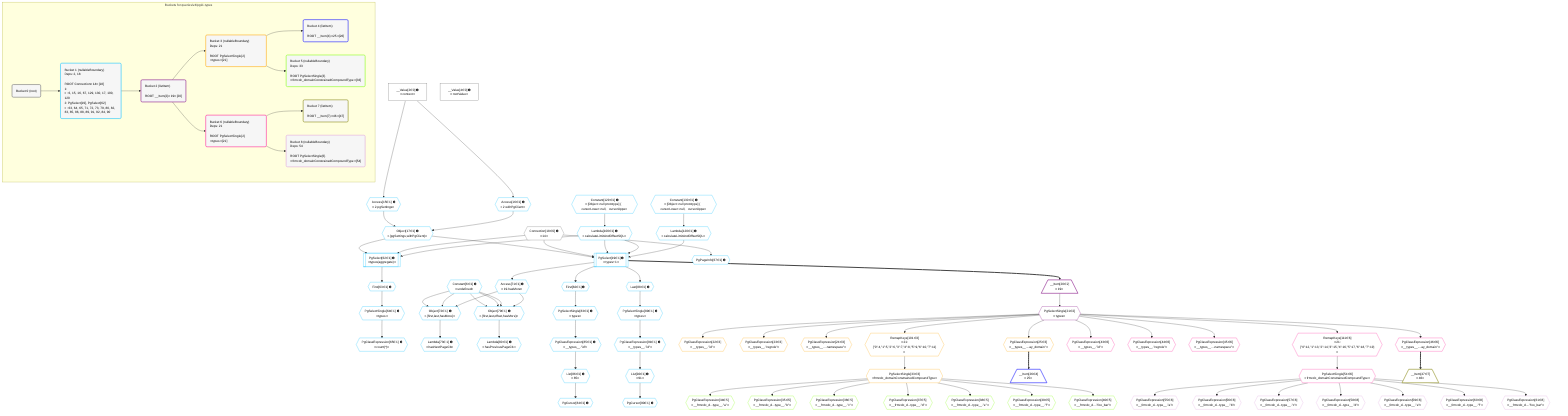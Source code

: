 %%{init: {'themeVariables': { 'fontSize': '12px'}}}%%
graph TD
    classDef path fill:#eee,stroke:#000,color:#000
    classDef plan fill:#fff,stroke-width:1px,color:#000
    classDef itemplan fill:#fff,stroke-width:2px,color:#000
    classDef unbatchedplan fill:#dff,stroke-width:1px,color:#000
    classDef sideeffectplan fill:#fcc,stroke-width:2px,color:#000
    classDef bucket fill:#f6f6f6,color:#000,stroke-width:2px,text-align:left


    %% plan dependencies
    __Value2["__Value[2∈0] ➊<br />ᐸcontextᐳ"]:::plan
    __Value4["__Value[4∈0] ➊<br />ᐸrootValueᐳ"]:::plan
    Connection18{{"Connection[18∈0] ➊<br />ᐸ14ᐳ"}}:::plan
    PgSelect19[["PgSelect[19∈1] ➊<br />ᐸtypes+1ᐳ"]]:::plan
    Object17{{"Object[17∈1] ➊<br />ᐸ{pgSettings,withPgClient}ᐳ"}}:::plan
    Lambda100{{"Lambda[100∈1] ➊<br />ᐸcalculateLimitAndOffsetSQLᐳ"}}:::plan
    Lambda120{{"Lambda[120∈1] ➊<br />ᐸcalculateLimitAndOffsetSQLᐳ"}}:::plan
    Object17 & Connection18 & Lambda100 & Lambda100 & Lambda120 --> PgSelect19
    Object79{{"Object[79∈1] ➊<br />ᐸ{first,last,offset,hasMore}ᐳ"}}:::plan
    Constant6{{"Constant[6∈1] ➊<br />ᐸundefinedᐳ"}}:::plan
    Access71{{"Access[71∈1] ➊<br />ᐸ19.hasMoreᐳ"}}:::plan
    Constant6 & Constant6 & Constant6 & Access71 --> Object79
    PgSelect62[["PgSelect[62∈1] ➊<br />ᐸtypes(aggregate)ᐳ"]]:::plan
    Object17 & Connection18 & Lambda100 --> PgSelect62
    Object72{{"Object[72∈1] ➊<br />ᐸ{first,last,hasMore}ᐳ"}}:::plan
    Constant6 & Constant6 & Access71 --> Object72
    Access15{{"Access[15∈1] ➊<br />ᐸ2.pgSettingsᐳ"}}:::plan
    Access16{{"Access[16∈1] ➊<br />ᐸ2.withPgClientᐳ"}}:::plan
    Access15 & Access16 --> Object17
    __Value2 --> Access15
    __Value2 --> Access16
    First63{{"First[63∈1] ➊"}}:::plan
    PgSelect62 --> First63
    PgSelectSingle64{{"PgSelectSingle[64∈1] ➊<br />ᐸtypesᐳ"}}:::plan
    First63 --> PgSelectSingle64
    PgClassExpression65{{"PgClassExpression[65∈1] ➊<br />ᐸcount(*)ᐳ"}}:::plan
    PgSelectSingle64 --> PgClassExpression65
    PgPageInfo67{{"PgPageInfo[67∈1] ➊"}}:::plan
    Connection18 --> PgPageInfo67
    PgSelect19 --> Access71
    Lambda73{{"Lambda[73∈1] ➊<br />ᐸhasNextPageCbᐳ"}}:::plan
    Object72 --> Lambda73
    Lambda80{{"Lambda[80∈1] ➊<br />ᐸhasPreviousPageCbᐳ"}}:::plan
    Object79 --> Lambda80
    First82{{"First[82∈1] ➊"}}:::plan
    PgSelect19 --> First82
    PgSelectSingle83{{"PgSelectSingle[83∈1] ➊<br />ᐸtypesᐳ"}}:::plan
    First82 --> PgSelectSingle83
    PgCursor84{{"PgCursor[84∈1] ➊"}}:::plan
    List86{{"List[86∈1] ➊<br />ᐸ85ᐳ"}}:::plan
    List86 --> PgCursor84
    PgClassExpression85{{"PgClassExpression[85∈1] ➊<br />ᐸ__types__.”id”ᐳ"}}:::plan
    PgSelectSingle83 --> PgClassExpression85
    PgClassExpression85 --> List86
    Last88{{"Last[88∈1] ➊"}}:::plan
    PgSelect19 --> Last88
    PgSelectSingle89{{"PgSelectSingle[89∈1] ➊<br />ᐸtypesᐳ"}}:::plan
    Last88 --> PgSelectSingle89
    PgCursor90{{"PgCursor[90∈1] ➊"}}:::plan
    List92{{"List[92∈1] ➊<br />ᐸ91ᐳ"}}:::plan
    List92 --> PgCursor90
    PgClassExpression91{{"PgClassExpression[91∈1] ➊<br />ᐸ__types__.”id”ᐳ"}}:::plan
    PgSelectSingle89 --> PgClassExpression91
    PgClassExpression91 --> List92
    Constant129{{"Constant[129∈1] ➊<br />ᐸ[Object: null prototype] {   cursorLower: null,   cursorUppeᐳ"}}:::plan
    Constant129 --> Lambda100
    Constant130{{"Constant[130∈1] ➊<br />ᐸ[Object: null prototype] {   cursorLower: null,   cursorUppeᐳ"}}:::plan
    Constant130 --> Lambda120
    __Item20[/"__Item[20∈2]<br />ᐸ19ᐳ"\]:::itemplan
    PgSelect19 ==> __Item20
    PgSelectSingle21{{"PgSelectSingle[21∈2]<br />ᐸtypesᐳ"}}:::plan
    __Item20 --> PgSelectSingle21
    PgClassExpression22{{"PgClassExpression[22∈3]<br />ᐸ__types__.”id”ᐳ"}}:::plan
    PgSelectSingle21 --> PgClassExpression22
    PgClassExpression23{{"PgClassExpression[23∈3]<br />ᐸ__types__.”regrole”ᐳ"}}:::plan
    PgSelectSingle21 --> PgClassExpression23
    PgClassExpression24{{"PgClassExpression[24∈3]<br />ᐸ__types__....namespace”ᐳ"}}:::plan
    PgSelectSingle21 --> PgClassExpression24
    PgClassExpression25{{"PgClassExpression[25∈3]<br />ᐸ__types__....ay_domain”ᐳ"}}:::plan
    PgSelectSingle21 --> PgClassExpression25
    PgSelectSingle33{{"PgSelectSingle[33∈3]<br />ᐸfrmcdc_domainConstrainedCompoundTypeᐳ"}}:::plan
    RemapKeys101{{"RemapKeys[101∈3]<br />ᐸ21:{”0”:4,”1”:5,”2”:6,”3”:7,”4”:8,”5”:9,”6”:10,”7”:11}ᐳ"}}:::plan
    RemapKeys101 --> PgSelectSingle33
    PgSelectSingle21 --> RemapKeys101
    __Item26[/"__Item[26∈4]<br />ᐸ25ᐳ"\]:::itemplan
    PgClassExpression25 ==> __Item26
    PgClassExpression34{{"PgClassExpression[34∈5]<br />ᐸ__frmcdc_d...type__.”a”ᐳ"}}:::plan
    PgSelectSingle33 --> PgClassExpression34
    PgClassExpression35{{"PgClassExpression[35∈5]<br />ᐸ__frmcdc_d...type__.”b”ᐳ"}}:::plan
    PgSelectSingle33 --> PgClassExpression35
    PgClassExpression36{{"PgClassExpression[36∈5]<br />ᐸ__frmcdc_d...type__.”c”ᐳ"}}:::plan
    PgSelectSingle33 --> PgClassExpression36
    PgClassExpression37{{"PgClassExpression[37∈5]<br />ᐸ__frmcdc_d...type__.”d”ᐳ"}}:::plan
    PgSelectSingle33 --> PgClassExpression37
    PgClassExpression38{{"PgClassExpression[38∈5]<br />ᐸ__frmcdc_d...type__.”e”ᐳ"}}:::plan
    PgSelectSingle33 --> PgClassExpression38
    PgClassExpression39{{"PgClassExpression[39∈5]<br />ᐸ__frmcdc_d...type__.”f”ᐳ"}}:::plan
    PgSelectSingle33 --> PgClassExpression39
    PgClassExpression40{{"PgClassExpression[40∈5]<br />ᐸ__frmcdc_d....”foo_bar”ᐳ"}}:::plan
    PgSelectSingle33 --> PgClassExpression40
    PgClassExpression43{{"PgClassExpression[43∈6]<br />ᐸ__types__.”id”ᐳ"}}:::plan
    PgSelectSingle21 --> PgClassExpression43
    PgClassExpression44{{"PgClassExpression[44∈6]<br />ᐸ__types__.”regrole”ᐳ"}}:::plan
    PgSelectSingle21 --> PgClassExpression44
    PgClassExpression45{{"PgClassExpression[45∈6]<br />ᐸ__types__....namespace”ᐳ"}}:::plan
    PgSelectSingle21 --> PgClassExpression45
    PgClassExpression46{{"PgClassExpression[46∈6]<br />ᐸ__types__....ay_domain”ᐳ"}}:::plan
    PgSelectSingle21 --> PgClassExpression46
    PgSelectSingle54{{"PgSelectSingle[54∈6]<br />ᐸfrmcdc_domainConstrainedCompoundTypeᐳ"}}:::plan
    RemapKeys111{{"RemapKeys[111∈6]<br />ᐸ21:{”0”:12,”1”:13,”2”:14,”3”:15,”4”:16,”5”:17,”6”:18,”7”:19}ᐳ"}}:::plan
    RemapKeys111 --> PgSelectSingle54
    PgSelectSingle21 --> RemapKeys111
    __Item47[/"__Item[47∈7]<br />ᐸ46ᐳ"\]:::itemplan
    PgClassExpression46 ==> __Item47
    PgClassExpression55{{"PgClassExpression[55∈8]<br />ᐸ__frmcdc_d...type__.”a”ᐳ"}}:::plan
    PgSelectSingle54 --> PgClassExpression55
    PgClassExpression56{{"PgClassExpression[56∈8]<br />ᐸ__frmcdc_d...type__.”b”ᐳ"}}:::plan
    PgSelectSingle54 --> PgClassExpression56
    PgClassExpression57{{"PgClassExpression[57∈8]<br />ᐸ__frmcdc_d...type__.”c”ᐳ"}}:::plan
    PgSelectSingle54 --> PgClassExpression57
    PgClassExpression58{{"PgClassExpression[58∈8]<br />ᐸ__frmcdc_d...type__.”d”ᐳ"}}:::plan
    PgSelectSingle54 --> PgClassExpression58
    PgClassExpression59{{"PgClassExpression[59∈8]<br />ᐸ__frmcdc_d...type__.”e”ᐳ"}}:::plan
    PgSelectSingle54 --> PgClassExpression59
    PgClassExpression60{{"PgClassExpression[60∈8]<br />ᐸ__frmcdc_d...type__.”f”ᐳ"}}:::plan
    PgSelectSingle54 --> PgClassExpression60
    PgClassExpression61{{"PgClassExpression[61∈8]<br />ᐸ__frmcdc_d....”foo_bar”ᐳ"}}:::plan
    PgSelectSingle54 --> PgClassExpression61

    %% define steps

    subgraph "Buckets for queries/v4/pg11.types"
    Bucket0("Bucket 0 (root)"):::bucket
    classDef bucket0 stroke:#696969
    class Bucket0,__Value2,__Value4,Connection18 bucket0
    Bucket1("Bucket 1 (nullableBoundary)<br />Deps: 2, 18<br /><br />ROOT Connectionᐸ14ᐳ[18]<br />1: <br />ᐳ: 6, 15, 16, 67, 129, 130, 17, 100, 120<br />2: PgSelect[19], PgSelect[62]<br />ᐳ: 63, 64, 65, 71, 72, 73, 79, 80, 82, 83, 85, 86, 88, 89, 91, 92, 84, 90"):::bucket
    classDef bucket1 stroke:#00bfff
    class Bucket1,Constant6,Access15,Access16,Object17,PgSelect19,PgSelect62,First63,PgSelectSingle64,PgClassExpression65,PgPageInfo67,Access71,Object72,Lambda73,Object79,Lambda80,First82,PgSelectSingle83,PgCursor84,PgClassExpression85,List86,Last88,PgSelectSingle89,PgCursor90,PgClassExpression91,List92,Lambda100,Lambda120,Constant129,Constant130 bucket1
    Bucket2("Bucket 2 (listItem)<br /><br />ROOT __Item{2}ᐸ19ᐳ[20]"):::bucket
    classDef bucket2 stroke:#7f007f
    class Bucket2,__Item20,PgSelectSingle21 bucket2
    Bucket3("Bucket 3 (nullableBoundary)<br />Deps: 21<br /><br />ROOT PgSelectSingle{2}ᐸtypesᐳ[21]"):::bucket
    classDef bucket3 stroke:#ffa500
    class Bucket3,PgClassExpression22,PgClassExpression23,PgClassExpression24,PgClassExpression25,PgSelectSingle33,RemapKeys101 bucket3
    Bucket4("Bucket 4 (listItem)<br /><br />ROOT __Item{4}ᐸ25ᐳ[26]"):::bucket
    classDef bucket4 stroke:#0000ff
    class Bucket4,__Item26 bucket4
    Bucket5("Bucket 5 (nullableBoundary)<br />Deps: 33<br /><br />ROOT PgSelectSingle{3}ᐸfrmcdc_domainConstrainedCompoundTypeᐳ[33]"):::bucket
    classDef bucket5 stroke:#7fff00
    class Bucket5,PgClassExpression34,PgClassExpression35,PgClassExpression36,PgClassExpression37,PgClassExpression38,PgClassExpression39,PgClassExpression40 bucket5
    Bucket6("Bucket 6 (nullableBoundary)<br />Deps: 21<br /><br />ROOT PgSelectSingle{2}ᐸtypesᐳ[21]"):::bucket
    classDef bucket6 stroke:#ff1493
    class Bucket6,PgClassExpression43,PgClassExpression44,PgClassExpression45,PgClassExpression46,PgSelectSingle54,RemapKeys111 bucket6
    Bucket7("Bucket 7 (listItem)<br /><br />ROOT __Item{7}ᐸ46ᐳ[47]"):::bucket
    classDef bucket7 stroke:#808000
    class Bucket7,__Item47 bucket7
    Bucket8("Bucket 8 (nullableBoundary)<br />Deps: 54<br /><br />ROOT PgSelectSingle{6}ᐸfrmcdc_domainConstrainedCompoundTypeᐳ[54]"):::bucket
    classDef bucket8 stroke:#dda0dd
    class Bucket8,PgClassExpression55,PgClassExpression56,PgClassExpression57,PgClassExpression58,PgClassExpression59,PgClassExpression60,PgClassExpression61 bucket8
    Bucket0 --> Bucket1
    Bucket1 --> Bucket2
    Bucket2 --> Bucket3 & Bucket6
    Bucket3 --> Bucket4 & Bucket5
    Bucket6 --> Bucket7 & Bucket8
    end
